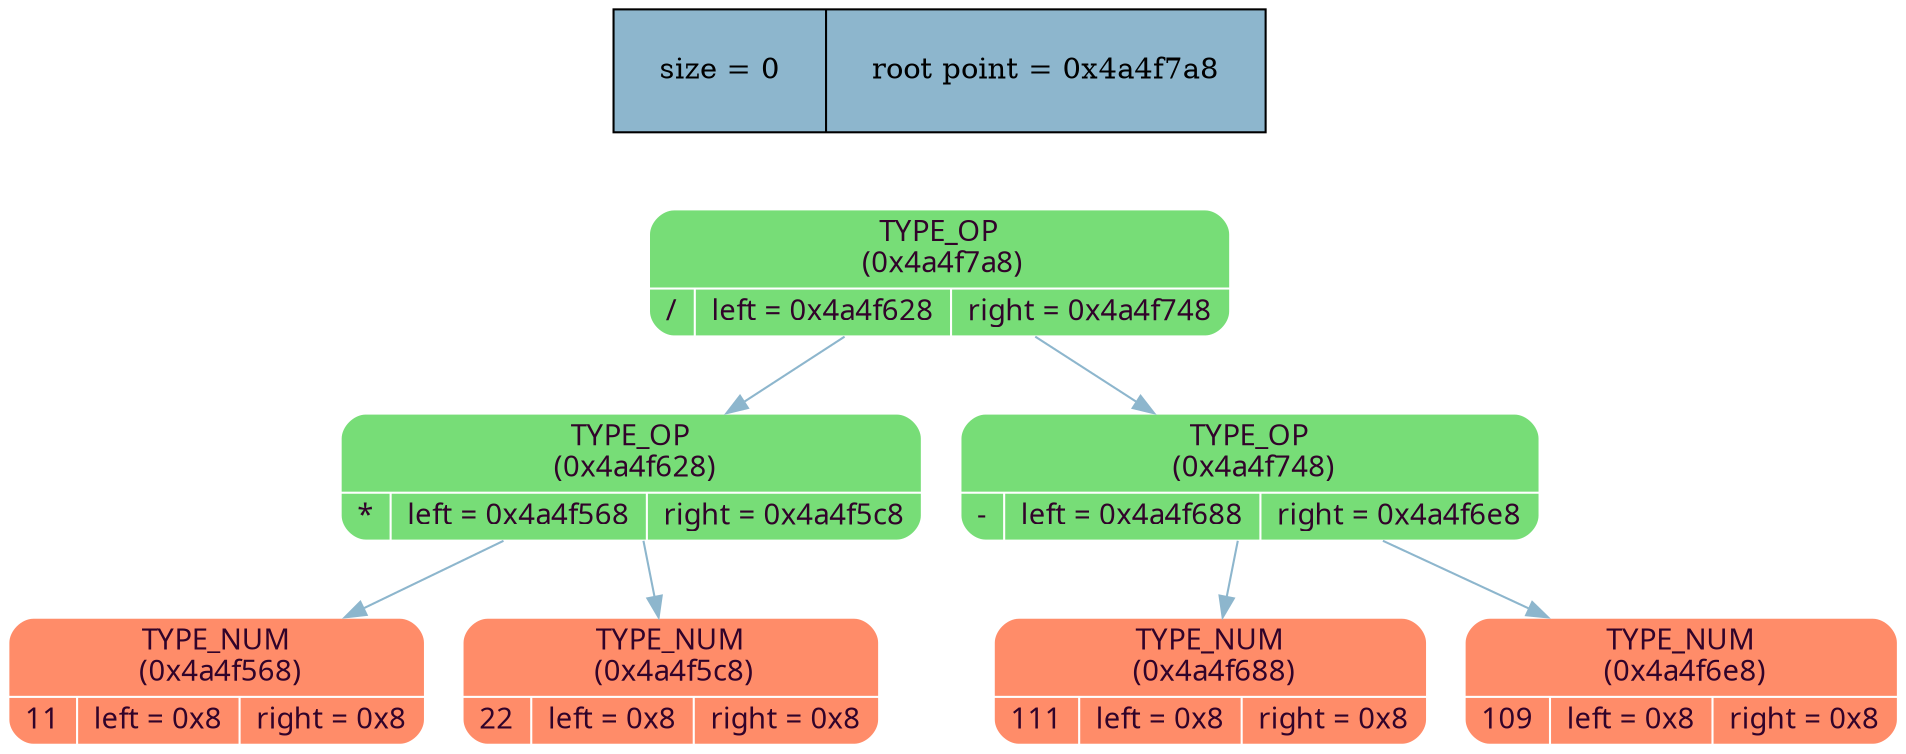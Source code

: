 digraph   
{
rankdir = ""
splines = "true"

node_stat [margin = "0.3*0.3", style = "filled", shape = "record", fillcolor = "#8DB6CD" label = " size = 0 | root point = 0x4a4f7a8"]
{rank = source; node_stat}

node0x4a4f7a8 [shape = "Mrecord", fillcolor = "#77DD77", style = "filled", fontcolor = "#31032A", fontname = "Calibri", color = "white", label = "{TYPE_OP\n (0x4a4f7a8)| {/ |left = 0x4a4f628 |right = 0x4a4f748}}"]
node0x4a4f7a8 -> node0x4a4f628 [color = "#8DB6CD", style = "", constraint = true, fillcolor = "#8DB6CD",   fontcolor = "", fontname = "Calibri", label = ""];
node0x4a4f628 [shape = "Mrecord", fillcolor = "#77DD77", style = "filled", fontcolor = "#31032A", fontname = "Calibri", color = "white", label = "{TYPE_OP\n (0x4a4f628)| {* |left = 0x4a4f568 |right = 0x4a4f5c8}}"]
node0x4a4f628 -> node0x4a4f568 [color = "#8DB6CD", style = "", constraint = true, fillcolor = "#8DB6CD",   fontcolor = "", fontname = "Calibri", label = ""];
node0x4a4f568 [shape = "Mrecord", fillcolor = "#FF8C69", style = "filled", fontcolor = "#31032A", fontname = "Calibri", color = "white", label = "{TYPE_NUM\n (0x4a4f568)| {11 |left = 0x8 |right = 0x8}}"]
node0x4a4f628 -> node0x4a4f5c8 [color = "#8DB6CD", style = "", constraint = true, fillcolor = "#8DB6CD",   fontcolor = "", fontname = "Calibri", label = ""];
node0x4a4f5c8 [shape = "Mrecord", fillcolor = "#FF8C69", style = "filled", fontcolor = "#31032A", fontname = "Calibri", color = "white", label = "{TYPE_NUM\n (0x4a4f5c8)| {22 |left = 0x8 |right = 0x8}}"]
node0x4a4f7a8 -> node0x4a4f748 [color = "#8DB6CD", style = "", constraint = true, fillcolor = "#8DB6CD",   fontcolor = "", fontname = "Calibri", label = ""];
node0x4a4f748 [shape = "Mrecord", fillcolor = "#77DD77", style = "filled", fontcolor = "#31032A", fontname = "Calibri", color = "white", label = "{TYPE_OP\n (0x4a4f748)| {- |left = 0x4a4f688 |right = 0x4a4f6e8}}"]
node0x4a4f748 -> node0x4a4f688 [color = "#8DB6CD", style = "", constraint = true, fillcolor = "#8DB6CD",   fontcolor = "", fontname = "Calibri", label = ""];
node0x4a4f688 [shape = "Mrecord", fillcolor = "#FF8C69", style = "filled", fontcolor = "#31032A", fontname = "Calibri", color = "white", label = "{TYPE_NUM\n (0x4a4f688)| {111 |left = 0x8 |right = 0x8}}"]
node0x4a4f748 -> node0x4a4f6e8 [color = "#8DB6CD", style = "", constraint = true, fillcolor = "#8DB6CD",   fontcolor = "", fontname = "Calibri", label = ""];
node0x4a4f6e8 [shape = "Mrecord", fillcolor = "#FF8C69", style = "filled", fontcolor = "#31032A", fontname = "Calibri", color = "white", label = "{TYPE_NUM\n (0x4a4f6e8)| {109 |left = 0x8 |right = 0x8}}"]
}

